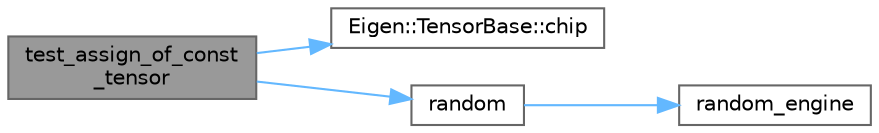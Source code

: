 digraph "test_assign_of_const_tensor"
{
 // LATEX_PDF_SIZE
  bgcolor="transparent";
  edge [fontname=Helvetica,fontsize=10,labelfontname=Helvetica,labelfontsize=10];
  node [fontname=Helvetica,fontsize=10,shape=box,height=0.2,width=0.4];
  rankdir="LR";
  Node1 [id="Node000001",label="test_assign_of_const\l_tensor",height=0.2,width=0.4,color="gray40", fillcolor="grey60", style="filled", fontcolor="black",tooltip=" "];
  Node1 -> Node2 [id="edge4_Node000001_Node000002",color="steelblue1",style="solid",tooltip=" "];
  Node2 [id="Node000002",label="Eigen::TensorBase::chip",height=0.2,width=0.4,color="grey40", fillcolor="white", style="filled",URL="$class_eigen_1_1_tensor_base.html#a9fbd709694bd899878ff5d913fbcac45",tooltip=" "];
  Node1 -> Node3 [id="edge5_Node000001_Node000003",color="steelblue1",style="solid",tooltip=" "];
  Node3 [id="Node000003",label="random",height=0.2,width=0.4,color="grey40", fillcolor="white", style="filled",URL="$test__serializer_8cpp.html#a15f07f5c96345e3e8cf691790a463149",tooltip=" "];
  Node3 -> Node4 [id="edge6_Node000003_Node000004",color="steelblue1",style="solid",tooltip=" "];
  Node4 [id="Node000004",label="random_engine",height=0.2,width=0.4,color="grey40", fillcolor="white", style="filled",URL="$test__serializer_8cpp.html#a09e84a17b3c732fea1f09fdedabba53f",tooltip=" "];
}
